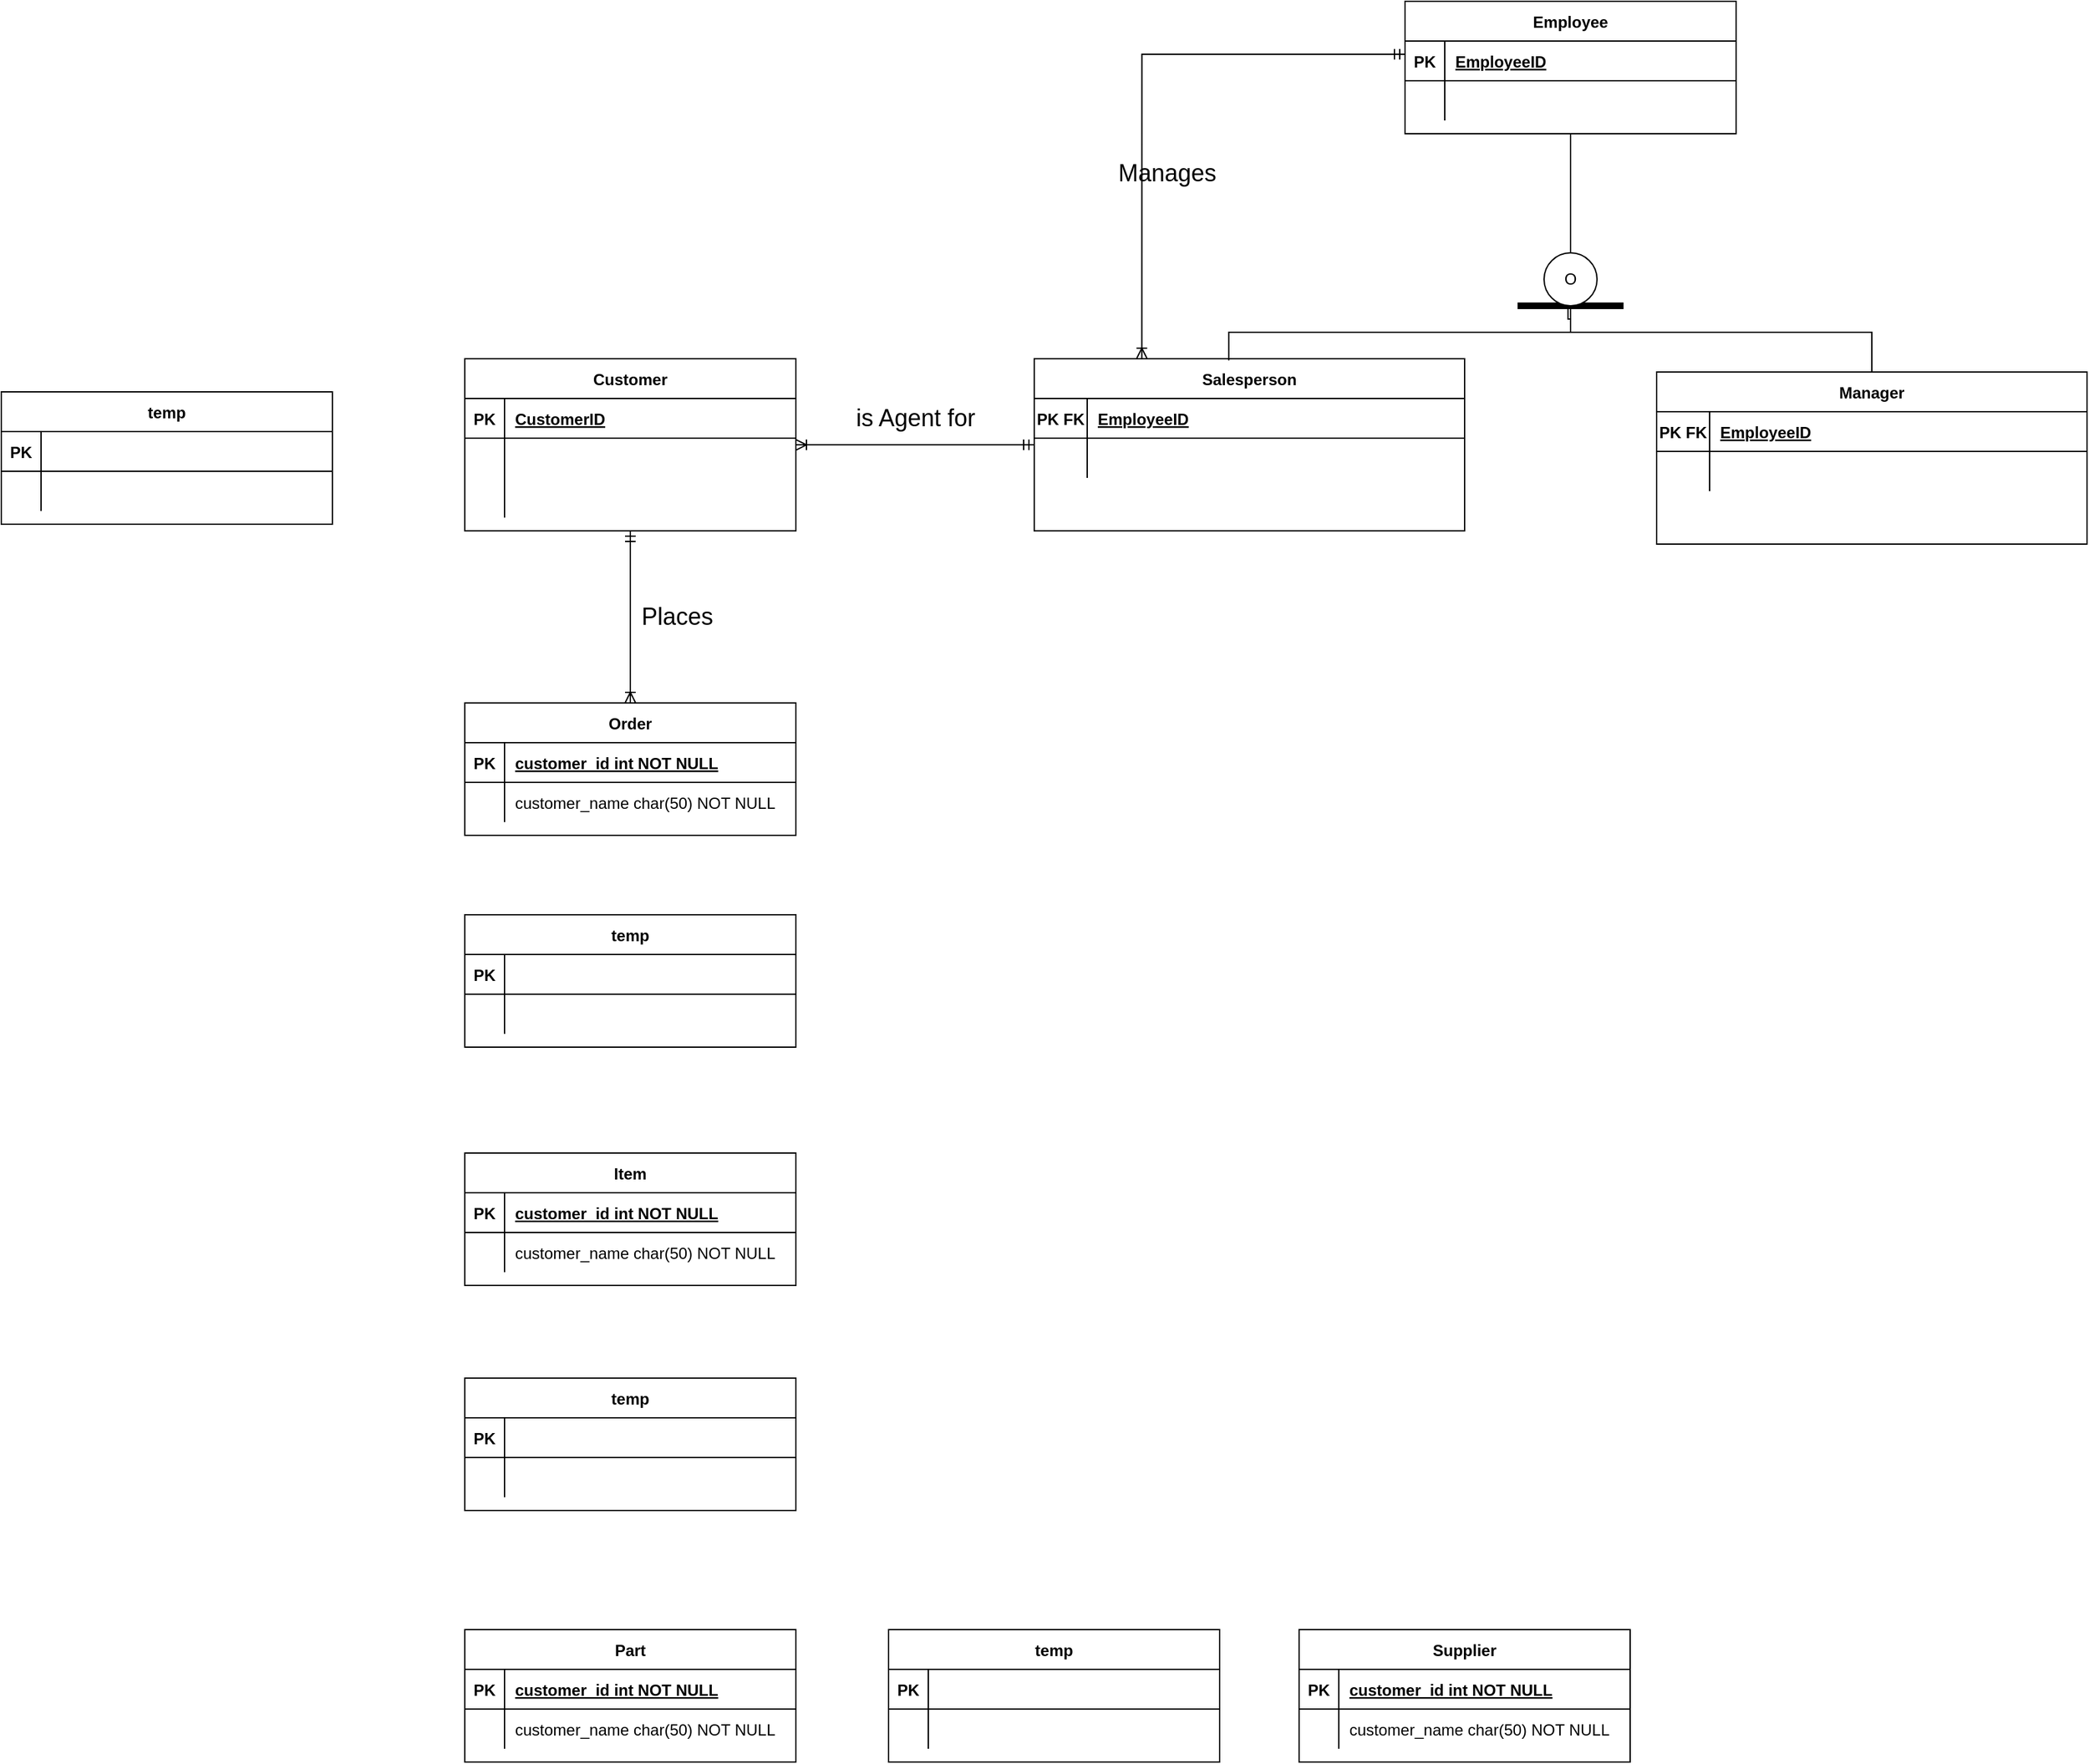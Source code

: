 <mxfile version="24.8.6">
  <diagram id="R2lEEEUBdFMjLlhIrx00" name="Page-1">
    <mxGraphModel dx="2643" dy="2080" grid="1" gridSize="10" guides="1" tooltips="1" connect="1" arrows="1" fold="1" page="1" pageScale="1" pageWidth="850" pageHeight="1100" math="0" shadow="0" extFonts="Permanent Marker^https://fonts.googleapis.com/css?family=Permanent+Marker">
      <root>
        <mxCell id="0" />
        <mxCell id="1" parent="0" />
        <mxCell id="C-vyLk0tnHw3VtMMgP7b-13" value="Customer" style="shape=table;startSize=30;container=1;collapsible=1;childLayout=tableLayout;fixedRows=1;rowLines=0;fontStyle=1;align=center;resizeLast=1;" parent="1" vertex="1">
          <mxGeometry x="-410" y="220" width="250" height="130" as="geometry" />
        </mxCell>
        <mxCell id="C-vyLk0tnHw3VtMMgP7b-14" value="" style="shape=partialRectangle;collapsible=0;dropTarget=0;pointerEvents=0;fillColor=none;points=[[0,0.5],[1,0.5]];portConstraint=eastwest;top=0;left=0;right=0;bottom=1;" parent="C-vyLk0tnHw3VtMMgP7b-13" vertex="1">
          <mxGeometry y="30" width="250" height="30" as="geometry" />
        </mxCell>
        <mxCell id="C-vyLk0tnHw3VtMMgP7b-15" value="PK" style="shape=partialRectangle;overflow=hidden;connectable=0;fillColor=none;top=0;left=0;bottom=0;right=0;fontStyle=1;" parent="C-vyLk0tnHw3VtMMgP7b-14" vertex="1">
          <mxGeometry width="30" height="30" as="geometry">
            <mxRectangle width="30" height="30" as="alternateBounds" />
          </mxGeometry>
        </mxCell>
        <mxCell id="C-vyLk0tnHw3VtMMgP7b-16" value="CustomerID" style="shape=partialRectangle;overflow=hidden;connectable=0;fillColor=none;top=0;left=0;bottom=0;right=0;align=left;spacingLeft=6;fontStyle=5;" parent="C-vyLk0tnHw3VtMMgP7b-14" vertex="1">
          <mxGeometry x="30" width="220" height="30" as="geometry">
            <mxRectangle width="220" height="30" as="alternateBounds" />
          </mxGeometry>
        </mxCell>
        <mxCell id="C-vyLk0tnHw3VtMMgP7b-17" value="" style="shape=partialRectangle;collapsible=0;dropTarget=0;pointerEvents=0;fillColor=none;points=[[0,0.5],[1,0.5]];portConstraint=eastwest;top=0;left=0;right=0;bottom=0;" parent="C-vyLk0tnHw3VtMMgP7b-13" vertex="1">
          <mxGeometry y="60" width="250" height="30" as="geometry" />
        </mxCell>
        <mxCell id="C-vyLk0tnHw3VtMMgP7b-18" value="" style="shape=partialRectangle;overflow=hidden;connectable=0;fillColor=none;top=0;left=0;bottom=0;right=0;" parent="C-vyLk0tnHw3VtMMgP7b-17" vertex="1">
          <mxGeometry width="30" height="30" as="geometry">
            <mxRectangle width="30" height="30" as="alternateBounds" />
          </mxGeometry>
        </mxCell>
        <mxCell id="C-vyLk0tnHw3VtMMgP7b-19" value="" style="shape=partialRectangle;overflow=hidden;connectable=0;fillColor=none;top=0;left=0;bottom=0;right=0;align=left;spacingLeft=6;" parent="C-vyLk0tnHw3VtMMgP7b-17" vertex="1">
          <mxGeometry x="30" width="220" height="30" as="geometry">
            <mxRectangle width="220" height="30" as="alternateBounds" />
          </mxGeometry>
        </mxCell>
        <mxCell id="C-vyLk0tnHw3VtMMgP7b-20" value="" style="shape=partialRectangle;collapsible=0;dropTarget=0;pointerEvents=0;fillColor=none;points=[[0,0.5],[1,0.5]];portConstraint=eastwest;top=0;left=0;right=0;bottom=0;" parent="C-vyLk0tnHw3VtMMgP7b-13" vertex="1">
          <mxGeometry y="90" width="250" height="30" as="geometry" />
        </mxCell>
        <mxCell id="C-vyLk0tnHw3VtMMgP7b-21" value="" style="shape=partialRectangle;overflow=hidden;connectable=0;fillColor=none;top=0;left=0;bottom=0;right=0;" parent="C-vyLk0tnHw3VtMMgP7b-20" vertex="1">
          <mxGeometry width="30" height="30" as="geometry">
            <mxRectangle width="30" height="30" as="alternateBounds" />
          </mxGeometry>
        </mxCell>
        <mxCell id="C-vyLk0tnHw3VtMMgP7b-22" value="" style="shape=partialRectangle;overflow=hidden;connectable=0;fillColor=none;top=0;left=0;bottom=0;right=0;align=left;spacingLeft=6;" parent="C-vyLk0tnHw3VtMMgP7b-20" vertex="1">
          <mxGeometry x="30" width="220" height="30" as="geometry">
            <mxRectangle width="220" height="30" as="alternateBounds" />
          </mxGeometry>
        </mxCell>
        <mxCell id="C-vyLk0tnHw3VtMMgP7b-23" value="Salesperson" style="shape=table;startSize=30;container=1;collapsible=1;childLayout=tableLayout;fixedRows=1;rowLines=0;fontStyle=1;align=center;resizeLast=1;" parent="1" vertex="1">
          <mxGeometry x="20" y="220" width="325" height="130" as="geometry" />
        </mxCell>
        <mxCell id="C-vyLk0tnHw3VtMMgP7b-24" value="" style="shape=partialRectangle;collapsible=0;dropTarget=0;pointerEvents=0;fillColor=none;points=[[0,0.5],[1,0.5]];portConstraint=eastwest;top=0;left=0;right=0;bottom=1;" parent="C-vyLk0tnHw3VtMMgP7b-23" vertex="1">
          <mxGeometry y="30" width="325" height="30" as="geometry" />
        </mxCell>
        <mxCell id="C-vyLk0tnHw3VtMMgP7b-25" value="PK FK" style="shape=partialRectangle;overflow=hidden;connectable=0;fillColor=none;top=0;left=0;bottom=0;right=0;fontStyle=1;" parent="C-vyLk0tnHw3VtMMgP7b-24" vertex="1">
          <mxGeometry width="40" height="30" as="geometry">
            <mxRectangle width="40" height="30" as="alternateBounds" />
          </mxGeometry>
        </mxCell>
        <mxCell id="C-vyLk0tnHw3VtMMgP7b-26" value="EmployeeID" style="shape=partialRectangle;overflow=hidden;connectable=0;fillColor=none;top=0;left=0;bottom=0;right=0;align=left;spacingLeft=6;fontStyle=5;" parent="C-vyLk0tnHw3VtMMgP7b-24" vertex="1">
          <mxGeometry x="40" width="285" height="30" as="geometry">
            <mxRectangle width="285" height="30" as="alternateBounds" />
          </mxGeometry>
        </mxCell>
        <mxCell id="C-vyLk0tnHw3VtMMgP7b-27" value="" style="shape=partialRectangle;collapsible=0;dropTarget=0;pointerEvents=0;fillColor=none;points=[[0,0.5],[1,0.5]];portConstraint=eastwest;top=0;left=0;right=0;bottom=0;" parent="C-vyLk0tnHw3VtMMgP7b-23" vertex="1">
          <mxGeometry y="60" width="325" height="30" as="geometry" />
        </mxCell>
        <mxCell id="C-vyLk0tnHw3VtMMgP7b-28" value="" style="shape=partialRectangle;overflow=hidden;connectable=0;fillColor=none;top=0;left=0;bottom=0;right=0;" parent="C-vyLk0tnHw3VtMMgP7b-27" vertex="1">
          <mxGeometry width="40" height="30" as="geometry">
            <mxRectangle width="40" height="30" as="alternateBounds" />
          </mxGeometry>
        </mxCell>
        <mxCell id="C-vyLk0tnHw3VtMMgP7b-29" value="" style="shape=partialRectangle;overflow=hidden;connectable=0;fillColor=none;top=0;left=0;bottom=0;right=0;align=left;spacingLeft=6;" parent="C-vyLk0tnHw3VtMMgP7b-27" vertex="1">
          <mxGeometry x="40" width="285" height="30" as="geometry">
            <mxRectangle width="285" height="30" as="alternateBounds" />
          </mxGeometry>
        </mxCell>
        <mxCell id="eG8oYCWFFqa8x_FVpgyb-1" value="Order" style="shape=table;startSize=30;container=1;collapsible=1;childLayout=tableLayout;fixedRows=1;rowLines=0;fontStyle=1;align=center;resizeLast=1;" parent="1" vertex="1">
          <mxGeometry x="-410" y="480" width="250" height="100" as="geometry" />
        </mxCell>
        <mxCell id="eG8oYCWFFqa8x_FVpgyb-2" value="" style="shape=partialRectangle;collapsible=0;dropTarget=0;pointerEvents=0;fillColor=none;points=[[0,0.5],[1,0.5]];portConstraint=eastwest;top=0;left=0;right=0;bottom=1;" parent="eG8oYCWFFqa8x_FVpgyb-1" vertex="1">
          <mxGeometry y="30" width="250" height="30" as="geometry" />
        </mxCell>
        <mxCell id="eG8oYCWFFqa8x_FVpgyb-3" value="PK" style="shape=partialRectangle;overflow=hidden;connectable=0;fillColor=none;top=0;left=0;bottom=0;right=0;fontStyle=1;" parent="eG8oYCWFFqa8x_FVpgyb-2" vertex="1">
          <mxGeometry width="30" height="30" as="geometry">
            <mxRectangle width="30" height="30" as="alternateBounds" />
          </mxGeometry>
        </mxCell>
        <mxCell id="eG8oYCWFFqa8x_FVpgyb-4" value="customer_id int NOT NULL " style="shape=partialRectangle;overflow=hidden;connectable=0;fillColor=none;top=0;left=0;bottom=0;right=0;align=left;spacingLeft=6;fontStyle=5;" parent="eG8oYCWFFqa8x_FVpgyb-2" vertex="1">
          <mxGeometry x="30" width="220" height="30" as="geometry">
            <mxRectangle width="220" height="30" as="alternateBounds" />
          </mxGeometry>
        </mxCell>
        <mxCell id="eG8oYCWFFqa8x_FVpgyb-5" value="" style="shape=partialRectangle;collapsible=0;dropTarget=0;pointerEvents=0;fillColor=none;points=[[0,0.5],[1,0.5]];portConstraint=eastwest;top=0;left=0;right=0;bottom=0;" parent="eG8oYCWFFqa8x_FVpgyb-1" vertex="1">
          <mxGeometry y="60" width="250" height="30" as="geometry" />
        </mxCell>
        <mxCell id="eG8oYCWFFqa8x_FVpgyb-6" value="" style="shape=partialRectangle;overflow=hidden;connectable=0;fillColor=none;top=0;left=0;bottom=0;right=0;" parent="eG8oYCWFFqa8x_FVpgyb-5" vertex="1">
          <mxGeometry width="30" height="30" as="geometry">
            <mxRectangle width="30" height="30" as="alternateBounds" />
          </mxGeometry>
        </mxCell>
        <mxCell id="eG8oYCWFFqa8x_FVpgyb-7" value="customer_name char(50) NOT NULL" style="shape=partialRectangle;overflow=hidden;connectable=0;fillColor=none;top=0;left=0;bottom=0;right=0;align=left;spacingLeft=6;" parent="eG8oYCWFFqa8x_FVpgyb-5" vertex="1">
          <mxGeometry x="30" width="220" height="30" as="geometry">
            <mxRectangle width="220" height="30" as="alternateBounds" />
          </mxGeometry>
        </mxCell>
        <mxCell id="eG8oYCWFFqa8x_FVpgyb-8" value="Item" style="shape=table;startSize=30;container=1;collapsible=1;childLayout=tableLayout;fixedRows=1;rowLines=0;fontStyle=1;align=center;resizeLast=1;" parent="1" vertex="1">
          <mxGeometry x="-410" y="820" width="250" height="100" as="geometry" />
        </mxCell>
        <mxCell id="eG8oYCWFFqa8x_FVpgyb-9" value="" style="shape=partialRectangle;collapsible=0;dropTarget=0;pointerEvents=0;fillColor=none;points=[[0,0.5],[1,0.5]];portConstraint=eastwest;top=0;left=0;right=0;bottom=1;" parent="eG8oYCWFFqa8x_FVpgyb-8" vertex="1">
          <mxGeometry y="30" width="250" height="30" as="geometry" />
        </mxCell>
        <mxCell id="eG8oYCWFFqa8x_FVpgyb-10" value="PK" style="shape=partialRectangle;overflow=hidden;connectable=0;fillColor=none;top=0;left=0;bottom=0;right=0;fontStyle=1;" parent="eG8oYCWFFqa8x_FVpgyb-9" vertex="1">
          <mxGeometry width="30" height="30" as="geometry">
            <mxRectangle width="30" height="30" as="alternateBounds" />
          </mxGeometry>
        </mxCell>
        <mxCell id="eG8oYCWFFqa8x_FVpgyb-11" value="customer_id int NOT NULL " style="shape=partialRectangle;overflow=hidden;connectable=0;fillColor=none;top=0;left=0;bottom=0;right=0;align=left;spacingLeft=6;fontStyle=5;" parent="eG8oYCWFFqa8x_FVpgyb-9" vertex="1">
          <mxGeometry x="30" width="220" height="30" as="geometry">
            <mxRectangle width="220" height="30" as="alternateBounds" />
          </mxGeometry>
        </mxCell>
        <mxCell id="eG8oYCWFFqa8x_FVpgyb-12" value="" style="shape=partialRectangle;collapsible=0;dropTarget=0;pointerEvents=0;fillColor=none;points=[[0,0.5],[1,0.5]];portConstraint=eastwest;top=0;left=0;right=0;bottom=0;" parent="eG8oYCWFFqa8x_FVpgyb-8" vertex="1">
          <mxGeometry y="60" width="250" height="30" as="geometry" />
        </mxCell>
        <mxCell id="eG8oYCWFFqa8x_FVpgyb-13" value="" style="shape=partialRectangle;overflow=hidden;connectable=0;fillColor=none;top=0;left=0;bottom=0;right=0;" parent="eG8oYCWFFqa8x_FVpgyb-12" vertex="1">
          <mxGeometry width="30" height="30" as="geometry">
            <mxRectangle width="30" height="30" as="alternateBounds" />
          </mxGeometry>
        </mxCell>
        <mxCell id="eG8oYCWFFqa8x_FVpgyb-14" value="customer_name char(50) NOT NULL" style="shape=partialRectangle;overflow=hidden;connectable=0;fillColor=none;top=0;left=0;bottom=0;right=0;align=left;spacingLeft=6;" parent="eG8oYCWFFqa8x_FVpgyb-12" vertex="1">
          <mxGeometry x="30" width="220" height="30" as="geometry">
            <mxRectangle width="220" height="30" as="alternateBounds" />
          </mxGeometry>
        </mxCell>
        <mxCell id="eG8oYCWFFqa8x_FVpgyb-15" value="Part" style="shape=table;startSize=30;container=1;collapsible=1;childLayout=tableLayout;fixedRows=1;rowLines=0;fontStyle=1;align=center;resizeLast=1;" parent="1" vertex="1">
          <mxGeometry x="-410" y="1180" width="250" height="100" as="geometry" />
        </mxCell>
        <mxCell id="eG8oYCWFFqa8x_FVpgyb-16" value="" style="shape=partialRectangle;collapsible=0;dropTarget=0;pointerEvents=0;fillColor=none;points=[[0,0.5],[1,0.5]];portConstraint=eastwest;top=0;left=0;right=0;bottom=1;" parent="eG8oYCWFFqa8x_FVpgyb-15" vertex="1">
          <mxGeometry y="30" width="250" height="30" as="geometry" />
        </mxCell>
        <mxCell id="eG8oYCWFFqa8x_FVpgyb-17" value="PK" style="shape=partialRectangle;overflow=hidden;connectable=0;fillColor=none;top=0;left=0;bottom=0;right=0;fontStyle=1;" parent="eG8oYCWFFqa8x_FVpgyb-16" vertex="1">
          <mxGeometry width="30" height="30" as="geometry">
            <mxRectangle width="30" height="30" as="alternateBounds" />
          </mxGeometry>
        </mxCell>
        <mxCell id="eG8oYCWFFqa8x_FVpgyb-18" value="customer_id int NOT NULL " style="shape=partialRectangle;overflow=hidden;connectable=0;fillColor=none;top=0;left=0;bottom=0;right=0;align=left;spacingLeft=6;fontStyle=5;" parent="eG8oYCWFFqa8x_FVpgyb-16" vertex="1">
          <mxGeometry x="30" width="220" height="30" as="geometry">
            <mxRectangle width="220" height="30" as="alternateBounds" />
          </mxGeometry>
        </mxCell>
        <mxCell id="eG8oYCWFFqa8x_FVpgyb-19" value="" style="shape=partialRectangle;collapsible=0;dropTarget=0;pointerEvents=0;fillColor=none;points=[[0,0.5],[1,0.5]];portConstraint=eastwest;top=0;left=0;right=0;bottom=0;" parent="eG8oYCWFFqa8x_FVpgyb-15" vertex="1">
          <mxGeometry y="60" width="250" height="30" as="geometry" />
        </mxCell>
        <mxCell id="eG8oYCWFFqa8x_FVpgyb-20" value="" style="shape=partialRectangle;overflow=hidden;connectable=0;fillColor=none;top=0;left=0;bottom=0;right=0;" parent="eG8oYCWFFqa8x_FVpgyb-19" vertex="1">
          <mxGeometry width="30" height="30" as="geometry">
            <mxRectangle width="30" height="30" as="alternateBounds" />
          </mxGeometry>
        </mxCell>
        <mxCell id="eG8oYCWFFqa8x_FVpgyb-21" value="customer_name char(50) NOT NULL" style="shape=partialRectangle;overflow=hidden;connectable=0;fillColor=none;top=0;left=0;bottom=0;right=0;align=left;spacingLeft=6;" parent="eG8oYCWFFqa8x_FVpgyb-19" vertex="1">
          <mxGeometry x="30" width="220" height="30" as="geometry">
            <mxRectangle width="220" height="30" as="alternateBounds" />
          </mxGeometry>
        </mxCell>
        <mxCell id="eG8oYCWFFqa8x_FVpgyb-29" value="Supplier" style="shape=table;startSize=30;container=1;collapsible=1;childLayout=tableLayout;fixedRows=1;rowLines=0;fontStyle=1;align=center;resizeLast=1;" parent="1" vertex="1">
          <mxGeometry x="220" y="1180" width="250" height="100" as="geometry" />
        </mxCell>
        <mxCell id="eG8oYCWFFqa8x_FVpgyb-30" value="" style="shape=partialRectangle;collapsible=0;dropTarget=0;pointerEvents=0;fillColor=none;points=[[0,0.5],[1,0.5]];portConstraint=eastwest;top=0;left=0;right=0;bottom=1;" parent="eG8oYCWFFqa8x_FVpgyb-29" vertex="1">
          <mxGeometry y="30" width="250" height="30" as="geometry" />
        </mxCell>
        <mxCell id="eG8oYCWFFqa8x_FVpgyb-31" value="PK" style="shape=partialRectangle;overflow=hidden;connectable=0;fillColor=none;top=0;left=0;bottom=0;right=0;fontStyle=1;" parent="eG8oYCWFFqa8x_FVpgyb-30" vertex="1">
          <mxGeometry width="30" height="30" as="geometry">
            <mxRectangle width="30" height="30" as="alternateBounds" />
          </mxGeometry>
        </mxCell>
        <mxCell id="eG8oYCWFFqa8x_FVpgyb-32" value="customer_id int NOT NULL " style="shape=partialRectangle;overflow=hidden;connectable=0;fillColor=none;top=0;left=0;bottom=0;right=0;align=left;spacingLeft=6;fontStyle=5;" parent="eG8oYCWFFqa8x_FVpgyb-30" vertex="1">
          <mxGeometry x="30" width="220" height="30" as="geometry">
            <mxRectangle width="220" height="30" as="alternateBounds" />
          </mxGeometry>
        </mxCell>
        <mxCell id="eG8oYCWFFqa8x_FVpgyb-33" value="" style="shape=partialRectangle;collapsible=0;dropTarget=0;pointerEvents=0;fillColor=none;points=[[0,0.5],[1,0.5]];portConstraint=eastwest;top=0;left=0;right=0;bottom=0;" parent="eG8oYCWFFqa8x_FVpgyb-29" vertex="1">
          <mxGeometry y="60" width="250" height="30" as="geometry" />
        </mxCell>
        <mxCell id="eG8oYCWFFqa8x_FVpgyb-34" value="" style="shape=partialRectangle;overflow=hidden;connectable=0;fillColor=none;top=0;left=0;bottom=0;right=0;" parent="eG8oYCWFFqa8x_FVpgyb-33" vertex="1">
          <mxGeometry width="30" height="30" as="geometry">
            <mxRectangle width="30" height="30" as="alternateBounds" />
          </mxGeometry>
        </mxCell>
        <mxCell id="eG8oYCWFFqa8x_FVpgyb-35" value="customer_name char(50) NOT NULL" style="shape=partialRectangle;overflow=hidden;connectable=0;fillColor=none;top=0;left=0;bottom=0;right=0;align=left;spacingLeft=6;" parent="eG8oYCWFFqa8x_FVpgyb-33" vertex="1">
          <mxGeometry x="30" width="220" height="30" as="geometry">
            <mxRectangle width="220" height="30" as="alternateBounds" />
          </mxGeometry>
        </mxCell>
        <mxCell id="0umI667fJxgK44Exy4Dv-18" style="edgeStyle=orthogonalEdgeStyle;rounded=0;orthogonalLoop=1;jettySize=auto;html=1;entryX=0.5;entryY=0;entryDx=0;entryDy=0;exitX=0.5;exitY=1;exitDx=0;exitDy=0;endArrow=none;endFill=0;" edge="1" parent="1" source="0umI667fJxgK44Exy4Dv-1" target="0umI667fJxgK44Exy4Dv-9">
          <mxGeometry relative="1" as="geometry">
            <Array as="points">
              <mxPoint x="425" y="200" />
              <mxPoint x="653" y="200" />
            </Array>
          </mxGeometry>
        </mxCell>
        <mxCell id="0umI667fJxgK44Exy4Dv-24" style="edgeStyle=orthogonalEdgeStyle;rounded=0;orthogonalLoop=1;jettySize=auto;html=1;entryX=0.25;entryY=0;entryDx=0;entryDy=0;startArrow=ERmandOne;startFill=0;endArrow=ERoneToMany;endFill=0;" edge="1" parent="1" source="0umI667fJxgK44Exy4Dv-1" target="C-vyLk0tnHw3VtMMgP7b-23">
          <mxGeometry relative="1" as="geometry">
            <Array as="points">
              <mxPoint x="101" y="-10" />
            </Array>
          </mxGeometry>
        </mxCell>
        <mxCell id="0umI667fJxgK44Exy4Dv-1" value="Employee" style="shape=table;startSize=30;container=1;collapsible=1;childLayout=tableLayout;fixedRows=1;rowLines=0;fontStyle=1;align=center;resizeLast=1;" vertex="1" parent="1">
          <mxGeometry x="300" y="-50" width="250" height="100" as="geometry" />
        </mxCell>
        <mxCell id="0umI667fJxgK44Exy4Dv-2" value="" style="shape=partialRectangle;collapsible=0;dropTarget=0;pointerEvents=0;fillColor=none;points=[[0,0.5],[1,0.5]];portConstraint=eastwest;top=0;left=0;right=0;bottom=1;" vertex="1" parent="0umI667fJxgK44Exy4Dv-1">
          <mxGeometry y="30" width="250" height="30" as="geometry" />
        </mxCell>
        <mxCell id="0umI667fJxgK44Exy4Dv-3" value="PK" style="shape=partialRectangle;overflow=hidden;connectable=0;fillColor=none;top=0;left=0;bottom=0;right=0;fontStyle=1;" vertex="1" parent="0umI667fJxgK44Exy4Dv-2">
          <mxGeometry width="30" height="30" as="geometry">
            <mxRectangle width="30" height="30" as="alternateBounds" />
          </mxGeometry>
        </mxCell>
        <mxCell id="0umI667fJxgK44Exy4Dv-4" value="EmployeeID" style="shape=partialRectangle;overflow=hidden;connectable=0;fillColor=none;top=0;left=0;bottom=0;right=0;align=left;spacingLeft=6;fontStyle=5;" vertex="1" parent="0umI667fJxgK44Exy4Dv-2">
          <mxGeometry x="30" width="220" height="30" as="geometry">
            <mxRectangle width="220" height="30" as="alternateBounds" />
          </mxGeometry>
        </mxCell>
        <mxCell id="0umI667fJxgK44Exy4Dv-5" value="" style="shape=partialRectangle;collapsible=0;dropTarget=0;pointerEvents=0;fillColor=none;points=[[0,0.5],[1,0.5]];portConstraint=eastwest;top=0;left=0;right=0;bottom=0;" vertex="1" parent="0umI667fJxgK44Exy4Dv-1">
          <mxGeometry y="60" width="250" height="30" as="geometry" />
        </mxCell>
        <mxCell id="0umI667fJxgK44Exy4Dv-6" value="" style="shape=partialRectangle;overflow=hidden;connectable=0;fillColor=none;top=0;left=0;bottom=0;right=0;" vertex="1" parent="0umI667fJxgK44Exy4Dv-5">
          <mxGeometry width="30" height="30" as="geometry">
            <mxRectangle width="30" height="30" as="alternateBounds" />
          </mxGeometry>
        </mxCell>
        <mxCell id="0umI667fJxgK44Exy4Dv-7" value="" style="shape=partialRectangle;overflow=hidden;connectable=0;fillColor=none;top=0;left=0;bottom=0;right=0;align=left;spacingLeft=6;" vertex="1" parent="0umI667fJxgK44Exy4Dv-5">
          <mxGeometry x="30" width="220" height="30" as="geometry">
            <mxRectangle width="220" height="30" as="alternateBounds" />
          </mxGeometry>
        </mxCell>
        <mxCell id="0umI667fJxgK44Exy4Dv-9" value="Manager" style="shape=table;startSize=30;container=1;collapsible=1;childLayout=tableLayout;fixedRows=1;rowLines=0;fontStyle=1;align=center;resizeLast=1;" vertex="1" parent="1">
          <mxGeometry x="490" y="230" width="325" height="130" as="geometry" />
        </mxCell>
        <mxCell id="0umI667fJxgK44Exy4Dv-10" value="" style="shape=partialRectangle;collapsible=0;dropTarget=0;pointerEvents=0;fillColor=none;points=[[0,0.5],[1,0.5]];portConstraint=eastwest;top=0;left=0;right=0;bottom=1;" vertex="1" parent="0umI667fJxgK44Exy4Dv-9">
          <mxGeometry y="30" width="325" height="30" as="geometry" />
        </mxCell>
        <mxCell id="0umI667fJxgK44Exy4Dv-11" value="PK FK" style="shape=partialRectangle;overflow=hidden;connectable=0;fillColor=none;top=0;left=0;bottom=0;right=0;fontStyle=1;" vertex="1" parent="0umI667fJxgK44Exy4Dv-10">
          <mxGeometry width="40" height="30" as="geometry">
            <mxRectangle width="40" height="30" as="alternateBounds" />
          </mxGeometry>
        </mxCell>
        <mxCell id="0umI667fJxgK44Exy4Dv-12" value="EmployeeID" style="shape=partialRectangle;overflow=hidden;connectable=0;fillColor=none;top=0;left=0;bottom=0;right=0;align=left;spacingLeft=6;fontStyle=5;" vertex="1" parent="0umI667fJxgK44Exy4Dv-10">
          <mxGeometry x="40" width="285" height="30" as="geometry">
            <mxRectangle width="285" height="30" as="alternateBounds" />
          </mxGeometry>
        </mxCell>
        <mxCell id="0umI667fJxgK44Exy4Dv-13" value="" style="shape=partialRectangle;collapsible=0;dropTarget=0;pointerEvents=0;fillColor=none;points=[[0,0.5],[1,0.5]];portConstraint=eastwest;top=0;left=0;right=0;bottom=0;" vertex="1" parent="0umI667fJxgK44Exy4Dv-9">
          <mxGeometry y="60" width="325" height="30" as="geometry" />
        </mxCell>
        <mxCell id="0umI667fJxgK44Exy4Dv-14" value="" style="shape=partialRectangle;overflow=hidden;connectable=0;fillColor=none;top=0;left=0;bottom=0;right=0;" vertex="1" parent="0umI667fJxgK44Exy4Dv-13">
          <mxGeometry width="40" height="30" as="geometry">
            <mxRectangle width="40" height="30" as="alternateBounds" />
          </mxGeometry>
        </mxCell>
        <mxCell id="0umI667fJxgK44Exy4Dv-15" value="" style="shape=partialRectangle;overflow=hidden;connectable=0;fillColor=none;top=0;left=0;bottom=0;right=0;align=left;spacingLeft=6;" vertex="1" parent="0umI667fJxgK44Exy4Dv-13">
          <mxGeometry x="40" width="285" height="30" as="geometry">
            <mxRectangle width="285" height="30" as="alternateBounds" />
          </mxGeometry>
        </mxCell>
        <mxCell id="0umI667fJxgK44Exy4Dv-17" style="rounded=0;orthogonalLoop=1;jettySize=auto;html=1;entryX=0.452;entryY=0.01;entryDx=0;entryDy=0;entryPerimeter=0;exitX=0.5;exitY=1;exitDx=0;exitDy=0;edgeStyle=orthogonalEdgeStyle;endArrow=none;endFill=0;" edge="1" parent="1" source="0umI667fJxgK44Exy4Dv-21" target="C-vyLk0tnHw3VtMMgP7b-23">
          <mxGeometry relative="1" as="geometry" />
        </mxCell>
        <mxCell id="0umI667fJxgK44Exy4Dv-20" value="" style="endArrow=none;html=1;rounded=0;strokeWidth=5;" edge="1" parent="1">
          <mxGeometry width="50" height="50" relative="1" as="geometry">
            <mxPoint x="385" y="180" as="sourcePoint" />
            <mxPoint x="465" y="180" as="targetPoint" />
          </mxGeometry>
        </mxCell>
        <mxCell id="0umI667fJxgK44Exy4Dv-22" value="" style="edgeStyle=orthogonalEdgeStyle;rounded=0;orthogonalLoop=1;jettySize=auto;html=1;entryX=0.452;entryY=0.01;entryDx=0;entryDy=0;entryPerimeter=0;exitX=0.5;exitY=1;exitDx=0;exitDy=0;" edge="1" parent="1" source="0umI667fJxgK44Exy4Dv-1" target="0umI667fJxgK44Exy4Dv-21">
          <mxGeometry relative="1" as="geometry">
            <mxPoint x="425" y="130" as="sourcePoint" />
            <mxPoint x="167" y="221" as="targetPoint" />
            <Array as="points">
              <mxPoint x="425" y="190" />
            </Array>
          </mxGeometry>
        </mxCell>
        <mxCell id="0umI667fJxgK44Exy4Dv-21" value="O" style="ellipse;whiteSpace=wrap;html=1;align=center;" vertex="1" parent="1">
          <mxGeometry x="405" y="140" width="40" height="40" as="geometry" />
        </mxCell>
        <mxCell id="0umI667fJxgK44Exy4Dv-25" value="&lt;font style=&quot;font-size: 18px;&quot;&gt;Manages&lt;/font&gt;" style="text;html=1;align=center;verticalAlign=middle;resizable=0;points=[];autosize=1;strokeColor=none;fillColor=none;" vertex="1" parent="1">
          <mxGeometry x="70" y="60" width="100" height="40" as="geometry" />
        </mxCell>
        <mxCell id="0umI667fJxgK44Exy4Dv-32" style="edgeStyle=orthogonalEdgeStyle;rounded=0;orthogonalLoop=1;jettySize=auto;html=1;entryX=1;entryY=0.167;entryDx=0;entryDy=0;entryPerimeter=0;endArrow=ERoneToMany;endFill=0;startArrow=ERmandOne;startFill=0;" edge="1" parent="1" source="C-vyLk0tnHw3VtMMgP7b-23" target="C-vyLk0tnHw3VtMMgP7b-17">
          <mxGeometry relative="1" as="geometry" />
        </mxCell>
        <mxCell id="0umI667fJxgK44Exy4Dv-33" style="edgeStyle=orthogonalEdgeStyle;rounded=0;orthogonalLoop=1;jettySize=auto;html=1;endArrow=ERoneToMany;endFill=0;startArrow=ERmandOne;startFill=0;exitX=0.5;exitY=1;exitDx=0;exitDy=0;entryX=0.5;entryY=0;entryDx=0;entryDy=0;" edge="1" parent="1" source="C-vyLk0tnHw3VtMMgP7b-13" target="eG8oYCWFFqa8x_FVpgyb-1">
          <mxGeometry relative="1" as="geometry">
            <mxPoint x="-120" y="420" as="sourcePoint" />
            <mxPoint x="-285" y="460" as="targetPoint" />
          </mxGeometry>
        </mxCell>
        <mxCell id="0umI667fJxgK44Exy4Dv-34" value="&lt;font style=&quot;font-size: 18px;&quot;&gt;is Agent for&lt;/font&gt;" style="text;html=1;align=center;verticalAlign=middle;resizable=0;points=[];autosize=1;strokeColor=none;fillColor=none;" vertex="1" parent="1">
          <mxGeometry x="-125" y="245" width="110" height="40" as="geometry" />
        </mxCell>
        <mxCell id="0umI667fJxgK44Exy4Dv-35" value="&lt;font style=&quot;font-size: 18px;&quot;&gt;Places&lt;/font&gt;" style="text;html=1;align=center;verticalAlign=middle;resizable=0;points=[];autosize=1;strokeColor=none;fillColor=none;" vertex="1" parent="1">
          <mxGeometry x="-290" y="395" width="80" height="40" as="geometry" />
        </mxCell>
        <mxCell id="0umI667fJxgK44Exy4Dv-38" value="temp" style="shape=table;startSize=30;container=1;collapsible=1;childLayout=tableLayout;fixedRows=1;rowLines=0;fontStyle=1;align=center;resizeLast=1;" vertex="1" parent="1">
          <mxGeometry x="-410" y="640" width="250" height="100" as="geometry" />
        </mxCell>
        <mxCell id="0umI667fJxgK44Exy4Dv-39" value="" style="shape=partialRectangle;collapsible=0;dropTarget=0;pointerEvents=0;fillColor=none;points=[[0,0.5],[1,0.5]];portConstraint=eastwest;top=0;left=0;right=0;bottom=1;" vertex="1" parent="0umI667fJxgK44Exy4Dv-38">
          <mxGeometry y="30" width="250" height="30" as="geometry" />
        </mxCell>
        <mxCell id="0umI667fJxgK44Exy4Dv-40" value="PK" style="shape=partialRectangle;overflow=hidden;connectable=0;fillColor=none;top=0;left=0;bottom=0;right=0;fontStyle=1;" vertex="1" parent="0umI667fJxgK44Exy4Dv-39">
          <mxGeometry width="30" height="30" as="geometry">
            <mxRectangle width="30" height="30" as="alternateBounds" />
          </mxGeometry>
        </mxCell>
        <mxCell id="0umI667fJxgK44Exy4Dv-41" value="" style="shape=partialRectangle;overflow=hidden;connectable=0;fillColor=none;top=0;left=0;bottom=0;right=0;align=left;spacingLeft=6;fontStyle=5;" vertex="1" parent="0umI667fJxgK44Exy4Dv-39">
          <mxGeometry x="30" width="220" height="30" as="geometry">
            <mxRectangle width="220" height="30" as="alternateBounds" />
          </mxGeometry>
        </mxCell>
        <mxCell id="0umI667fJxgK44Exy4Dv-42" value="" style="shape=partialRectangle;collapsible=0;dropTarget=0;pointerEvents=0;fillColor=none;points=[[0,0.5],[1,0.5]];portConstraint=eastwest;top=0;left=0;right=0;bottom=0;" vertex="1" parent="0umI667fJxgK44Exy4Dv-38">
          <mxGeometry y="60" width="250" height="30" as="geometry" />
        </mxCell>
        <mxCell id="0umI667fJxgK44Exy4Dv-43" value="" style="shape=partialRectangle;overflow=hidden;connectable=0;fillColor=none;top=0;left=0;bottom=0;right=0;" vertex="1" parent="0umI667fJxgK44Exy4Dv-42">
          <mxGeometry width="30" height="30" as="geometry">
            <mxRectangle width="30" height="30" as="alternateBounds" />
          </mxGeometry>
        </mxCell>
        <mxCell id="0umI667fJxgK44Exy4Dv-44" value="" style="shape=partialRectangle;overflow=hidden;connectable=0;fillColor=none;top=0;left=0;bottom=0;right=0;align=left;spacingLeft=6;" vertex="1" parent="0umI667fJxgK44Exy4Dv-42">
          <mxGeometry x="30" width="220" height="30" as="geometry">
            <mxRectangle width="220" height="30" as="alternateBounds" />
          </mxGeometry>
        </mxCell>
        <mxCell id="0umI667fJxgK44Exy4Dv-45" value="temp" style="shape=table;startSize=30;container=1;collapsible=1;childLayout=tableLayout;fixedRows=1;rowLines=0;fontStyle=1;align=center;resizeLast=1;" vertex="1" parent="1">
          <mxGeometry x="-410" y="990" width="250" height="100" as="geometry" />
        </mxCell>
        <mxCell id="0umI667fJxgK44Exy4Dv-46" value="" style="shape=partialRectangle;collapsible=0;dropTarget=0;pointerEvents=0;fillColor=none;points=[[0,0.5],[1,0.5]];portConstraint=eastwest;top=0;left=0;right=0;bottom=1;" vertex="1" parent="0umI667fJxgK44Exy4Dv-45">
          <mxGeometry y="30" width="250" height="30" as="geometry" />
        </mxCell>
        <mxCell id="0umI667fJxgK44Exy4Dv-47" value="PK" style="shape=partialRectangle;overflow=hidden;connectable=0;fillColor=none;top=0;left=0;bottom=0;right=0;fontStyle=1;" vertex="1" parent="0umI667fJxgK44Exy4Dv-46">
          <mxGeometry width="30" height="30" as="geometry">
            <mxRectangle width="30" height="30" as="alternateBounds" />
          </mxGeometry>
        </mxCell>
        <mxCell id="0umI667fJxgK44Exy4Dv-48" value="" style="shape=partialRectangle;overflow=hidden;connectable=0;fillColor=none;top=0;left=0;bottom=0;right=0;align=left;spacingLeft=6;fontStyle=5;" vertex="1" parent="0umI667fJxgK44Exy4Dv-46">
          <mxGeometry x="30" width="220" height="30" as="geometry">
            <mxRectangle width="220" height="30" as="alternateBounds" />
          </mxGeometry>
        </mxCell>
        <mxCell id="0umI667fJxgK44Exy4Dv-49" value="" style="shape=partialRectangle;collapsible=0;dropTarget=0;pointerEvents=0;fillColor=none;points=[[0,0.5],[1,0.5]];portConstraint=eastwest;top=0;left=0;right=0;bottom=0;" vertex="1" parent="0umI667fJxgK44Exy4Dv-45">
          <mxGeometry y="60" width="250" height="30" as="geometry" />
        </mxCell>
        <mxCell id="0umI667fJxgK44Exy4Dv-50" value="" style="shape=partialRectangle;overflow=hidden;connectable=0;fillColor=none;top=0;left=0;bottom=0;right=0;" vertex="1" parent="0umI667fJxgK44Exy4Dv-49">
          <mxGeometry width="30" height="30" as="geometry">
            <mxRectangle width="30" height="30" as="alternateBounds" />
          </mxGeometry>
        </mxCell>
        <mxCell id="0umI667fJxgK44Exy4Dv-51" value="" style="shape=partialRectangle;overflow=hidden;connectable=0;fillColor=none;top=0;left=0;bottom=0;right=0;align=left;spacingLeft=6;" vertex="1" parent="0umI667fJxgK44Exy4Dv-49">
          <mxGeometry x="30" width="220" height="30" as="geometry">
            <mxRectangle width="220" height="30" as="alternateBounds" />
          </mxGeometry>
        </mxCell>
        <mxCell id="0umI667fJxgK44Exy4Dv-53" value="temp" style="shape=table;startSize=30;container=1;collapsible=1;childLayout=tableLayout;fixedRows=1;rowLines=0;fontStyle=1;align=center;resizeLast=1;" vertex="1" parent="1">
          <mxGeometry x="-760" y="245" width="250" height="100" as="geometry" />
        </mxCell>
        <mxCell id="0umI667fJxgK44Exy4Dv-54" value="" style="shape=partialRectangle;collapsible=0;dropTarget=0;pointerEvents=0;fillColor=none;points=[[0,0.5],[1,0.5]];portConstraint=eastwest;top=0;left=0;right=0;bottom=1;" vertex="1" parent="0umI667fJxgK44Exy4Dv-53">
          <mxGeometry y="30" width="250" height="30" as="geometry" />
        </mxCell>
        <mxCell id="0umI667fJxgK44Exy4Dv-55" value="PK" style="shape=partialRectangle;overflow=hidden;connectable=0;fillColor=none;top=0;left=0;bottom=0;right=0;fontStyle=1;" vertex="1" parent="0umI667fJxgK44Exy4Dv-54">
          <mxGeometry width="30" height="30" as="geometry">
            <mxRectangle width="30" height="30" as="alternateBounds" />
          </mxGeometry>
        </mxCell>
        <mxCell id="0umI667fJxgK44Exy4Dv-56" value="" style="shape=partialRectangle;overflow=hidden;connectable=0;fillColor=none;top=0;left=0;bottom=0;right=0;align=left;spacingLeft=6;fontStyle=5;" vertex="1" parent="0umI667fJxgK44Exy4Dv-54">
          <mxGeometry x="30" width="220" height="30" as="geometry">
            <mxRectangle width="220" height="30" as="alternateBounds" />
          </mxGeometry>
        </mxCell>
        <mxCell id="0umI667fJxgK44Exy4Dv-57" value="" style="shape=partialRectangle;collapsible=0;dropTarget=0;pointerEvents=0;fillColor=none;points=[[0,0.5],[1,0.5]];portConstraint=eastwest;top=0;left=0;right=0;bottom=0;" vertex="1" parent="0umI667fJxgK44Exy4Dv-53">
          <mxGeometry y="60" width="250" height="30" as="geometry" />
        </mxCell>
        <mxCell id="0umI667fJxgK44Exy4Dv-58" value="" style="shape=partialRectangle;overflow=hidden;connectable=0;fillColor=none;top=0;left=0;bottom=0;right=0;" vertex="1" parent="0umI667fJxgK44Exy4Dv-57">
          <mxGeometry width="30" height="30" as="geometry">
            <mxRectangle width="30" height="30" as="alternateBounds" />
          </mxGeometry>
        </mxCell>
        <mxCell id="0umI667fJxgK44Exy4Dv-59" value="" style="shape=partialRectangle;overflow=hidden;connectable=0;fillColor=none;top=0;left=0;bottom=0;right=0;align=left;spacingLeft=6;" vertex="1" parent="0umI667fJxgK44Exy4Dv-57">
          <mxGeometry x="30" width="220" height="30" as="geometry">
            <mxRectangle width="220" height="30" as="alternateBounds" />
          </mxGeometry>
        </mxCell>
        <mxCell id="0umI667fJxgK44Exy4Dv-60" value="temp" style="shape=table;startSize=30;container=1;collapsible=1;childLayout=tableLayout;fixedRows=1;rowLines=0;fontStyle=1;align=center;resizeLast=1;" vertex="1" parent="1">
          <mxGeometry x="-90" y="1180" width="250" height="100" as="geometry" />
        </mxCell>
        <mxCell id="0umI667fJxgK44Exy4Dv-61" value="" style="shape=partialRectangle;collapsible=0;dropTarget=0;pointerEvents=0;fillColor=none;points=[[0,0.5],[1,0.5]];portConstraint=eastwest;top=0;left=0;right=0;bottom=1;" vertex="1" parent="0umI667fJxgK44Exy4Dv-60">
          <mxGeometry y="30" width="250" height="30" as="geometry" />
        </mxCell>
        <mxCell id="0umI667fJxgK44Exy4Dv-62" value="PK" style="shape=partialRectangle;overflow=hidden;connectable=0;fillColor=none;top=0;left=0;bottom=0;right=0;fontStyle=1;" vertex="1" parent="0umI667fJxgK44Exy4Dv-61">
          <mxGeometry width="30" height="30" as="geometry">
            <mxRectangle width="30" height="30" as="alternateBounds" />
          </mxGeometry>
        </mxCell>
        <mxCell id="0umI667fJxgK44Exy4Dv-63" value="" style="shape=partialRectangle;overflow=hidden;connectable=0;fillColor=none;top=0;left=0;bottom=0;right=0;align=left;spacingLeft=6;fontStyle=5;" vertex="1" parent="0umI667fJxgK44Exy4Dv-61">
          <mxGeometry x="30" width="220" height="30" as="geometry">
            <mxRectangle width="220" height="30" as="alternateBounds" />
          </mxGeometry>
        </mxCell>
        <mxCell id="0umI667fJxgK44Exy4Dv-64" value="" style="shape=partialRectangle;collapsible=0;dropTarget=0;pointerEvents=0;fillColor=none;points=[[0,0.5],[1,0.5]];portConstraint=eastwest;top=0;left=0;right=0;bottom=0;" vertex="1" parent="0umI667fJxgK44Exy4Dv-60">
          <mxGeometry y="60" width="250" height="30" as="geometry" />
        </mxCell>
        <mxCell id="0umI667fJxgK44Exy4Dv-65" value="" style="shape=partialRectangle;overflow=hidden;connectable=0;fillColor=none;top=0;left=0;bottom=0;right=0;" vertex="1" parent="0umI667fJxgK44Exy4Dv-64">
          <mxGeometry width="30" height="30" as="geometry">
            <mxRectangle width="30" height="30" as="alternateBounds" />
          </mxGeometry>
        </mxCell>
        <mxCell id="0umI667fJxgK44Exy4Dv-66" value="" style="shape=partialRectangle;overflow=hidden;connectable=0;fillColor=none;top=0;left=0;bottom=0;right=0;align=left;spacingLeft=6;" vertex="1" parent="0umI667fJxgK44Exy4Dv-64">
          <mxGeometry x="30" width="220" height="30" as="geometry">
            <mxRectangle width="220" height="30" as="alternateBounds" />
          </mxGeometry>
        </mxCell>
      </root>
    </mxGraphModel>
  </diagram>
</mxfile>
